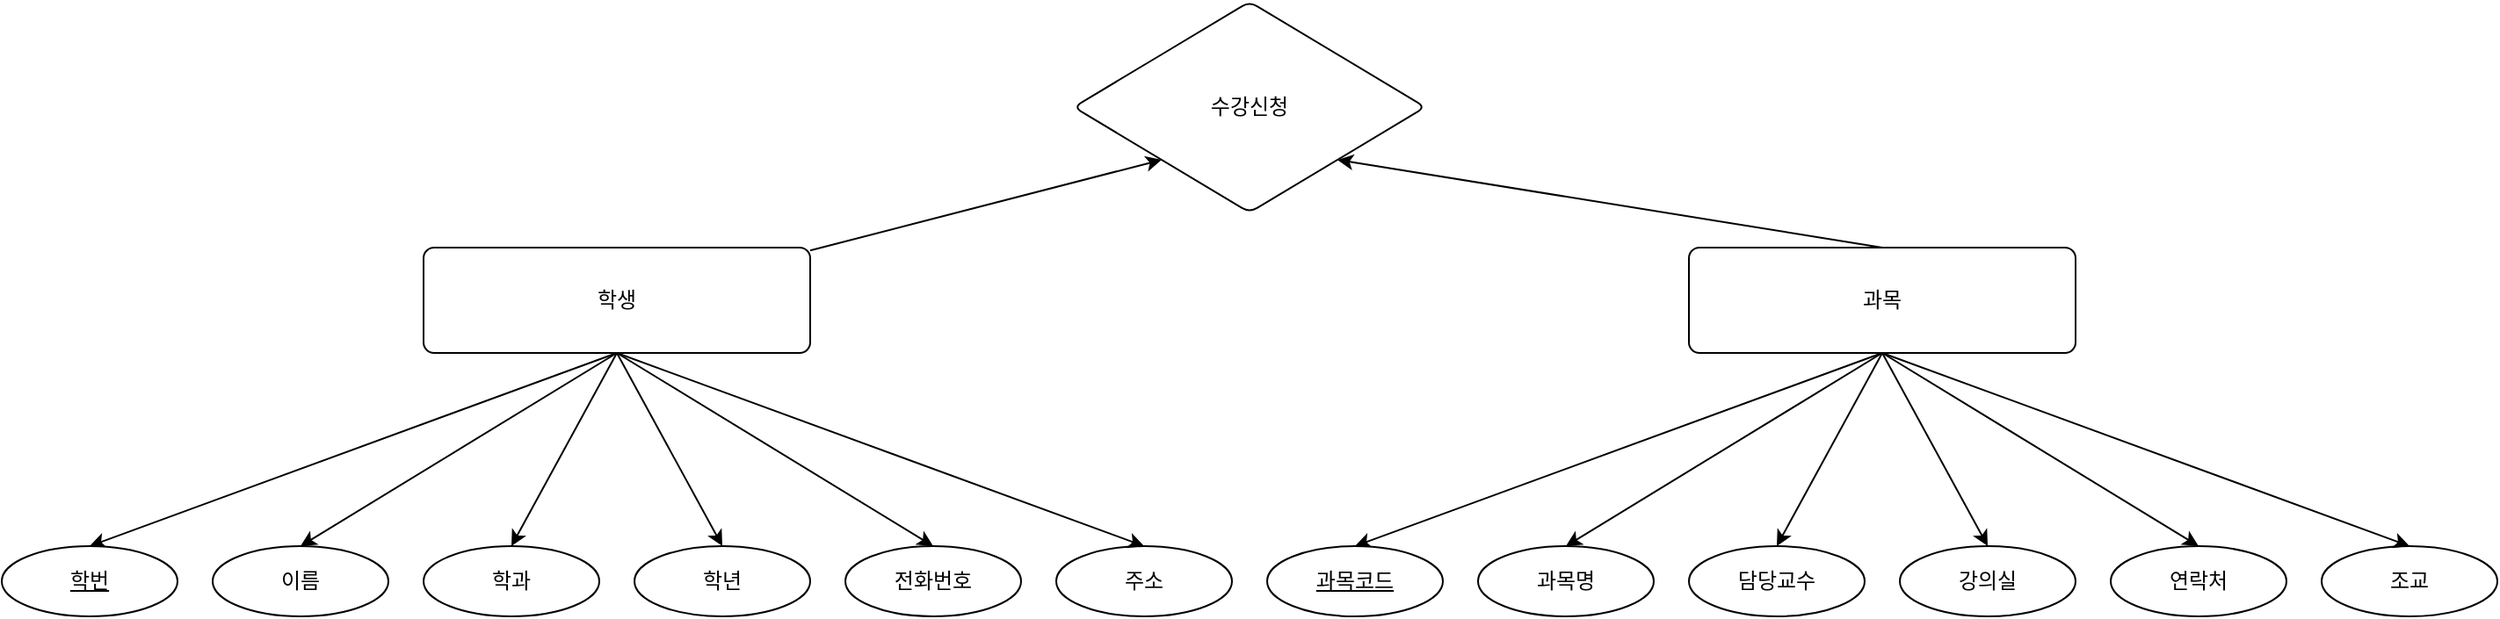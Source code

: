 <mxfile version="21.2.1" type="device">
  <diagram id="x_SmmznLPdM73Cppy9Eb" name="페이지-1">
    <mxGraphModel dx="1247" dy="657" grid="1" gridSize="10" guides="1" tooltips="1" connect="1" arrows="1" fold="1" page="1" pageScale="1" pageWidth="4681" pageHeight="3300" math="0" shadow="0">
      <root>
        <mxCell id="0" />
        <mxCell id="1" parent="0" />
        <mxCell id="uGvQy3KT7mPE_ZV-1JBl-62" style="rounded=0;orthogonalLoop=1;jettySize=auto;html=1;entryX=0.5;entryY=0;entryDx=0;entryDy=0;exitX=0.5;exitY=1;exitDx=0;exitDy=0;" edge="1" parent="1" source="uGvQy3KT7mPE_ZV-1JBl-49" target="uGvQy3KT7mPE_ZV-1JBl-51">
          <mxGeometry relative="1" as="geometry" />
        </mxCell>
        <mxCell id="uGvQy3KT7mPE_ZV-1JBl-63" style="rounded=0;orthogonalLoop=1;jettySize=auto;html=1;entryX=0.5;entryY=0;entryDx=0;entryDy=0;exitX=0.5;exitY=1;exitDx=0;exitDy=0;" edge="1" parent="1" source="uGvQy3KT7mPE_ZV-1JBl-49" target="uGvQy3KT7mPE_ZV-1JBl-50">
          <mxGeometry relative="1" as="geometry" />
        </mxCell>
        <mxCell id="uGvQy3KT7mPE_ZV-1JBl-89" value="" style="rounded=0;orthogonalLoop=1;jettySize=auto;html=1;entryX=0;entryY=1;entryDx=0;entryDy=0;" edge="1" parent="1" source="uGvQy3KT7mPE_ZV-1JBl-49" target="uGvQy3KT7mPE_ZV-1JBl-88">
          <mxGeometry relative="1" as="geometry" />
        </mxCell>
        <mxCell id="uGvQy3KT7mPE_ZV-1JBl-49" value="학생" style="rounded=1;arcSize=10;whiteSpace=wrap;html=1;align=center;" vertex="1" parent="1">
          <mxGeometry x="520" y="220" width="220" height="60" as="geometry" />
        </mxCell>
        <mxCell id="uGvQy3KT7mPE_ZV-1JBl-50" value="이름" style="ellipse;whiteSpace=wrap;html=1;align=center;" vertex="1" parent="1">
          <mxGeometry x="400" y="390" width="100" height="40" as="geometry" />
        </mxCell>
        <mxCell id="uGvQy3KT7mPE_ZV-1JBl-51" value="학번" style="ellipse;whiteSpace=wrap;html=1;align=center;fontStyle=4;" vertex="1" parent="1">
          <mxGeometry x="280" y="390" width="100" height="40" as="geometry" />
        </mxCell>
        <mxCell id="uGvQy3KT7mPE_ZV-1JBl-58" value="학과" style="ellipse;whiteSpace=wrap;html=1;align=center;" vertex="1" parent="1">
          <mxGeometry x="520" y="390" width="100" height="40" as="geometry" />
        </mxCell>
        <mxCell id="uGvQy3KT7mPE_ZV-1JBl-59" value="학년" style="ellipse;whiteSpace=wrap;html=1;align=center;" vertex="1" parent="1">
          <mxGeometry x="640" y="390" width="100" height="40" as="geometry" />
        </mxCell>
        <mxCell id="uGvQy3KT7mPE_ZV-1JBl-60" value="전화번호" style="ellipse;whiteSpace=wrap;html=1;align=center;" vertex="1" parent="1">
          <mxGeometry x="760" y="390" width="100" height="40" as="geometry" />
        </mxCell>
        <mxCell id="uGvQy3KT7mPE_ZV-1JBl-61" value="주소" style="ellipse;whiteSpace=wrap;html=1;align=center;" vertex="1" parent="1">
          <mxGeometry x="880" y="390" width="100" height="40" as="geometry" />
        </mxCell>
        <mxCell id="uGvQy3KT7mPE_ZV-1JBl-64" style="rounded=0;orthogonalLoop=1;jettySize=auto;html=1;entryX=0.5;entryY=0;entryDx=0;entryDy=0;exitX=0.5;exitY=1;exitDx=0;exitDy=0;" edge="1" parent="1" source="uGvQy3KT7mPE_ZV-1JBl-49" target="uGvQy3KT7mPE_ZV-1JBl-58">
          <mxGeometry relative="1" as="geometry">
            <mxPoint x="626" y="320" as="sourcePoint" />
            <mxPoint x="500" y="390" as="targetPoint" />
          </mxGeometry>
        </mxCell>
        <mxCell id="uGvQy3KT7mPE_ZV-1JBl-69" style="rounded=0;orthogonalLoop=1;jettySize=auto;html=1;entryX=0.5;entryY=0;entryDx=0;entryDy=0;exitX=0.5;exitY=1;exitDx=0;exitDy=0;" edge="1" parent="1" source="uGvQy3KT7mPE_ZV-1JBl-49" target="uGvQy3KT7mPE_ZV-1JBl-59">
          <mxGeometry relative="1" as="geometry">
            <mxPoint x="630" y="230" as="sourcePoint" />
            <mxPoint x="570" y="410" as="targetPoint" />
          </mxGeometry>
        </mxCell>
        <mxCell id="uGvQy3KT7mPE_ZV-1JBl-70" style="rounded=0;orthogonalLoop=1;jettySize=auto;html=1;entryX=0.5;entryY=0;entryDx=0;entryDy=0;exitX=0.5;exitY=1;exitDx=0;exitDy=0;" edge="1" parent="1" source="uGvQy3KT7mPE_ZV-1JBl-49" target="uGvQy3KT7mPE_ZV-1JBl-60">
          <mxGeometry relative="1" as="geometry">
            <mxPoint x="640" y="240" as="sourcePoint" />
            <mxPoint x="580" y="420" as="targetPoint" />
          </mxGeometry>
        </mxCell>
        <mxCell id="uGvQy3KT7mPE_ZV-1JBl-71" style="rounded=0;orthogonalLoop=1;jettySize=auto;html=1;exitX=0.5;exitY=1;exitDx=0;exitDy=0;" edge="1" parent="1" source="uGvQy3KT7mPE_ZV-1JBl-49">
          <mxGeometry relative="1" as="geometry">
            <mxPoint x="840" y="180" as="sourcePoint" />
            <mxPoint x="930" y="390" as="targetPoint" />
          </mxGeometry>
        </mxCell>
        <mxCell id="uGvQy3KT7mPE_ZV-1JBl-75" style="rounded=0;orthogonalLoop=1;jettySize=auto;html=1;entryX=0.5;entryY=0;entryDx=0;entryDy=0;exitX=0.5;exitY=1;exitDx=0;exitDy=0;" edge="1" source="uGvQy3KT7mPE_ZV-1JBl-77" target="uGvQy3KT7mPE_ZV-1JBl-79" parent="1">
          <mxGeometry relative="1" as="geometry" />
        </mxCell>
        <mxCell id="uGvQy3KT7mPE_ZV-1JBl-76" style="rounded=0;orthogonalLoop=1;jettySize=auto;html=1;entryX=0.5;entryY=0;entryDx=0;entryDy=0;exitX=0.5;exitY=1;exitDx=0;exitDy=0;" edge="1" source="uGvQy3KT7mPE_ZV-1JBl-77" target="uGvQy3KT7mPE_ZV-1JBl-78" parent="1">
          <mxGeometry relative="1" as="geometry" />
        </mxCell>
        <mxCell id="uGvQy3KT7mPE_ZV-1JBl-91" style="rounded=0;orthogonalLoop=1;jettySize=auto;html=1;exitX=0.5;exitY=0;exitDx=0;exitDy=0;entryX=1;entryY=1;entryDx=0;entryDy=0;" edge="1" parent="1" source="uGvQy3KT7mPE_ZV-1JBl-77" target="uGvQy3KT7mPE_ZV-1JBl-88">
          <mxGeometry relative="1" as="geometry" />
        </mxCell>
        <mxCell id="uGvQy3KT7mPE_ZV-1JBl-77" value="과목" style="rounded=1;arcSize=10;whiteSpace=wrap;html=1;align=center;" vertex="1" parent="1">
          <mxGeometry x="1240" y="220" width="220" height="60" as="geometry" />
        </mxCell>
        <mxCell id="uGvQy3KT7mPE_ZV-1JBl-78" value="과목명" style="ellipse;whiteSpace=wrap;html=1;align=center;" vertex="1" parent="1">
          <mxGeometry x="1120" y="390" width="100" height="40" as="geometry" />
        </mxCell>
        <mxCell id="uGvQy3KT7mPE_ZV-1JBl-79" value="과목코드" style="ellipse;whiteSpace=wrap;html=1;align=center;fontStyle=4;" vertex="1" parent="1">
          <mxGeometry x="1000" y="390" width="100" height="40" as="geometry" />
        </mxCell>
        <mxCell id="uGvQy3KT7mPE_ZV-1JBl-80" value="담당교수" style="ellipse;whiteSpace=wrap;html=1;align=center;" vertex="1" parent="1">
          <mxGeometry x="1240" y="390" width="100" height="40" as="geometry" />
        </mxCell>
        <mxCell id="uGvQy3KT7mPE_ZV-1JBl-81" value="강의실" style="ellipse;whiteSpace=wrap;html=1;align=center;" vertex="1" parent="1">
          <mxGeometry x="1360" y="390" width="100" height="40" as="geometry" />
        </mxCell>
        <mxCell id="uGvQy3KT7mPE_ZV-1JBl-82" value="연락처" style="ellipse;whiteSpace=wrap;html=1;align=center;" vertex="1" parent="1">
          <mxGeometry x="1480" y="390" width="100" height="40" as="geometry" />
        </mxCell>
        <mxCell id="uGvQy3KT7mPE_ZV-1JBl-83" value="조교" style="ellipse;whiteSpace=wrap;html=1;align=center;" vertex="1" parent="1">
          <mxGeometry x="1600" y="390" width="100" height="40" as="geometry" />
        </mxCell>
        <mxCell id="uGvQy3KT7mPE_ZV-1JBl-84" style="rounded=0;orthogonalLoop=1;jettySize=auto;html=1;entryX=0.5;entryY=0;entryDx=0;entryDy=0;exitX=0.5;exitY=1;exitDx=0;exitDy=0;" edge="1" source="uGvQy3KT7mPE_ZV-1JBl-77" target="uGvQy3KT7mPE_ZV-1JBl-80" parent="1">
          <mxGeometry relative="1" as="geometry">
            <mxPoint x="1346" y="320" as="sourcePoint" />
            <mxPoint x="1220" y="390" as="targetPoint" />
          </mxGeometry>
        </mxCell>
        <mxCell id="uGvQy3KT7mPE_ZV-1JBl-85" style="rounded=0;orthogonalLoop=1;jettySize=auto;html=1;entryX=0.5;entryY=0;entryDx=0;entryDy=0;exitX=0.5;exitY=1;exitDx=0;exitDy=0;" edge="1" source="uGvQy3KT7mPE_ZV-1JBl-77" target="uGvQy3KT7mPE_ZV-1JBl-81" parent="1">
          <mxGeometry relative="1" as="geometry">
            <mxPoint x="1350" y="230" as="sourcePoint" />
            <mxPoint x="1290" y="410" as="targetPoint" />
          </mxGeometry>
        </mxCell>
        <mxCell id="uGvQy3KT7mPE_ZV-1JBl-86" style="rounded=0;orthogonalLoop=1;jettySize=auto;html=1;entryX=0.5;entryY=0;entryDx=0;entryDy=0;exitX=0.5;exitY=1;exitDx=0;exitDy=0;" edge="1" source="uGvQy3KT7mPE_ZV-1JBl-77" target="uGvQy3KT7mPE_ZV-1JBl-82" parent="1">
          <mxGeometry relative="1" as="geometry">
            <mxPoint x="1360" y="240" as="sourcePoint" />
            <mxPoint x="1300" y="420" as="targetPoint" />
          </mxGeometry>
        </mxCell>
        <mxCell id="uGvQy3KT7mPE_ZV-1JBl-87" style="rounded=0;orthogonalLoop=1;jettySize=auto;html=1;exitX=0.5;exitY=1;exitDx=0;exitDy=0;" edge="1" source="uGvQy3KT7mPE_ZV-1JBl-77" parent="1">
          <mxGeometry relative="1" as="geometry">
            <mxPoint x="1560" y="180" as="sourcePoint" />
            <mxPoint x="1650" y="390" as="targetPoint" />
          </mxGeometry>
        </mxCell>
        <mxCell id="uGvQy3KT7mPE_ZV-1JBl-88" value="수강신청" style="rhombus;whiteSpace=wrap;html=1;rounded=1;arcSize=10;" vertex="1" parent="1">
          <mxGeometry x="890" y="80" width="200" height="120" as="geometry" />
        </mxCell>
      </root>
    </mxGraphModel>
  </diagram>
</mxfile>
